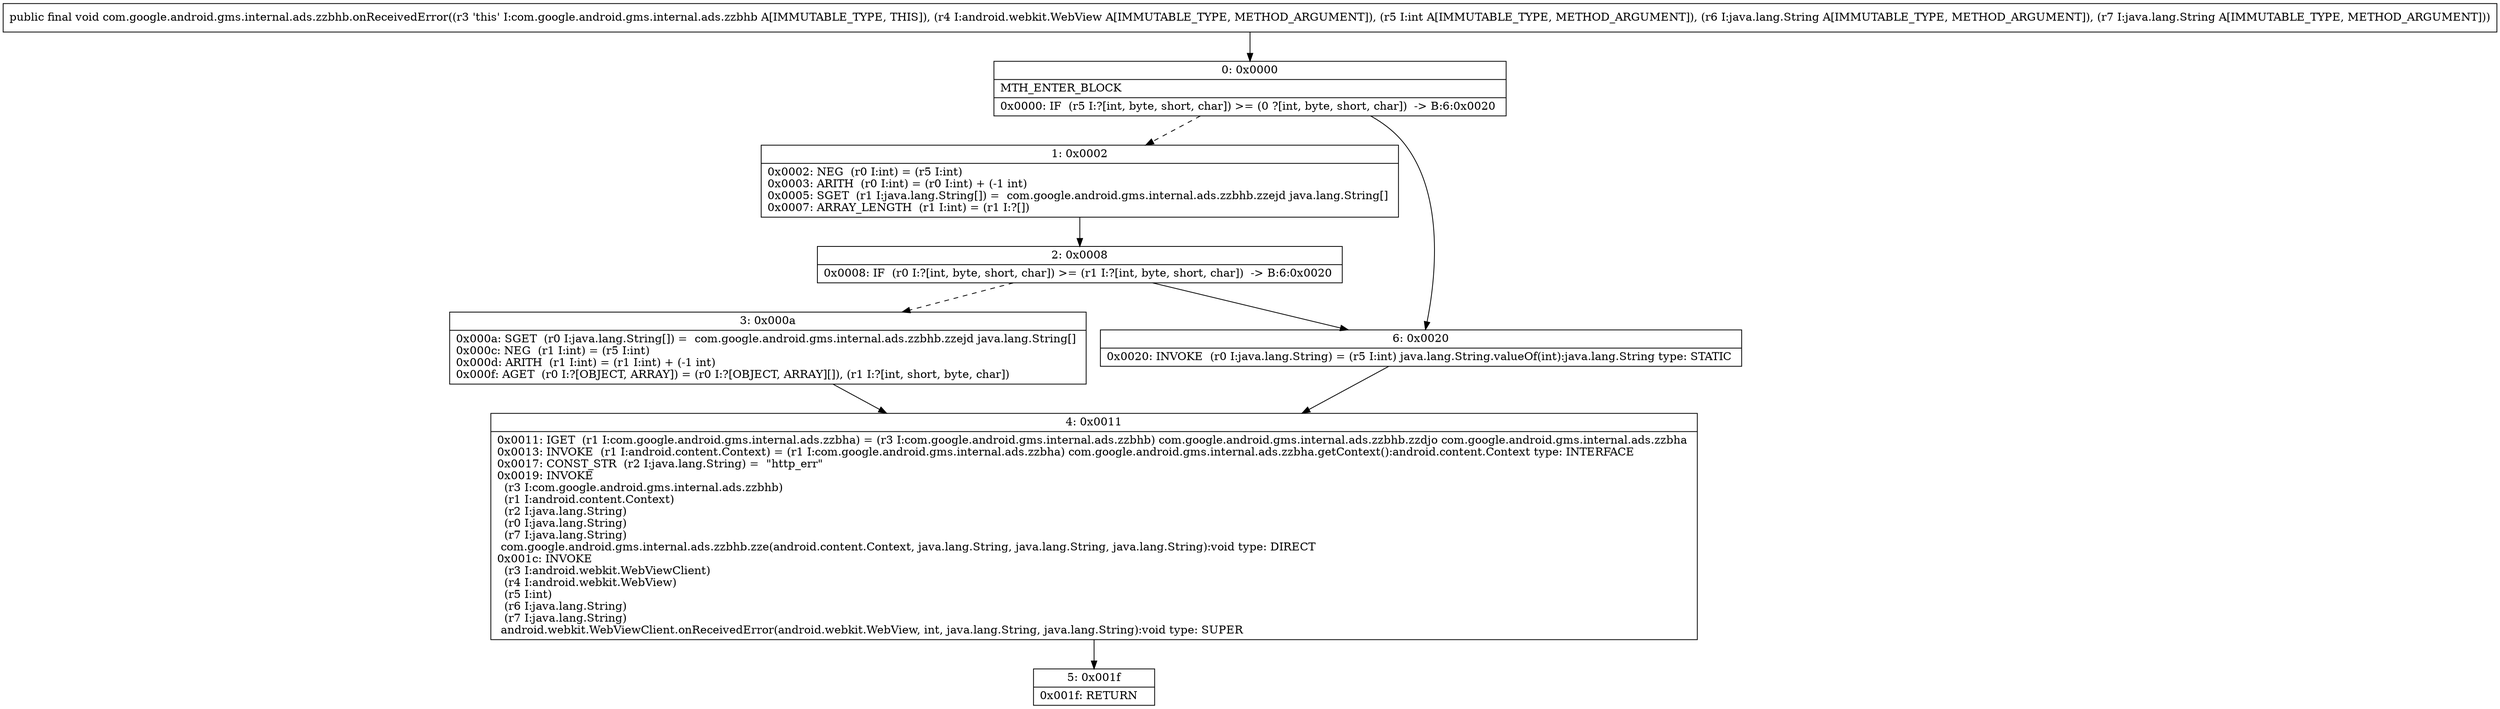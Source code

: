 digraph "CFG forcom.google.android.gms.internal.ads.zzbhb.onReceivedError(Landroid\/webkit\/WebView;ILjava\/lang\/String;Ljava\/lang\/String;)V" {
Node_0 [shape=record,label="{0\:\ 0x0000|MTH_ENTER_BLOCK\l|0x0000: IF  (r5 I:?[int, byte, short, char]) \>= (0 ?[int, byte, short, char])  \-\> B:6:0x0020 \l}"];
Node_1 [shape=record,label="{1\:\ 0x0002|0x0002: NEG  (r0 I:int) = (r5 I:int) \l0x0003: ARITH  (r0 I:int) = (r0 I:int) + (\-1 int) \l0x0005: SGET  (r1 I:java.lang.String[]) =  com.google.android.gms.internal.ads.zzbhb.zzejd java.lang.String[] \l0x0007: ARRAY_LENGTH  (r1 I:int) = (r1 I:?[]) \l}"];
Node_2 [shape=record,label="{2\:\ 0x0008|0x0008: IF  (r0 I:?[int, byte, short, char]) \>= (r1 I:?[int, byte, short, char])  \-\> B:6:0x0020 \l}"];
Node_3 [shape=record,label="{3\:\ 0x000a|0x000a: SGET  (r0 I:java.lang.String[]) =  com.google.android.gms.internal.ads.zzbhb.zzejd java.lang.String[] \l0x000c: NEG  (r1 I:int) = (r5 I:int) \l0x000d: ARITH  (r1 I:int) = (r1 I:int) + (\-1 int) \l0x000f: AGET  (r0 I:?[OBJECT, ARRAY]) = (r0 I:?[OBJECT, ARRAY][]), (r1 I:?[int, short, byte, char]) \l}"];
Node_4 [shape=record,label="{4\:\ 0x0011|0x0011: IGET  (r1 I:com.google.android.gms.internal.ads.zzbha) = (r3 I:com.google.android.gms.internal.ads.zzbhb) com.google.android.gms.internal.ads.zzbhb.zzdjo com.google.android.gms.internal.ads.zzbha \l0x0013: INVOKE  (r1 I:android.content.Context) = (r1 I:com.google.android.gms.internal.ads.zzbha) com.google.android.gms.internal.ads.zzbha.getContext():android.content.Context type: INTERFACE \l0x0017: CONST_STR  (r2 I:java.lang.String) =  \"http_err\" \l0x0019: INVOKE  \l  (r3 I:com.google.android.gms.internal.ads.zzbhb)\l  (r1 I:android.content.Context)\l  (r2 I:java.lang.String)\l  (r0 I:java.lang.String)\l  (r7 I:java.lang.String)\l com.google.android.gms.internal.ads.zzbhb.zze(android.content.Context, java.lang.String, java.lang.String, java.lang.String):void type: DIRECT \l0x001c: INVOKE  \l  (r3 I:android.webkit.WebViewClient)\l  (r4 I:android.webkit.WebView)\l  (r5 I:int)\l  (r6 I:java.lang.String)\l  (r7 I:java.lang.String)\l android.webkit.WebViewClient.onReceivedError(android.webkit.WebView, int, java.lang.String, java.lang.String):void type: SUPER \l}"];
Node_5 [shape=record,label="{5\:\ 0x001f|0x001f: RETURN   \l}"];
Node_6 [shape=record,label="{6\:\ 0x0020|0x0020: INVOKE  (r0 I:java.lang.String) = (r5 I:int) java.lang.String.valueOf(int):java.lang.String type: STATIC \l}"];
MethodNode[shape=record,label="{public final void com.google.android.gms.internal.ads.zzbhb.onReceivedError((r3 'this' I:com.google.android.gms.internal.ads.zzbhb A[IMMUTABLE_TYPE, THIS]), (r4 I:android.webkit.WebView A[IMMUTABLE_TYPE, METHOD_ARGUMENT]), (r5 I:int A[IMMUTABLE_TYPE, METHOD_ARGUMENT]), (r6 I:java.lang.String A[IMMUTABLE_TYPE, METHOD_ARGUMENT]), (r7 I:java.lang.String A[IMMUTABLE_TYPE, METHOD_ARGUMENT])) }"];
MethodNode -> Node_0;
Node_0 -> Node_1[style=dashed];
Node_0 -> Node_6;
Node_1 -> Node_2;
Node_2 -> Node_3[style=dashed];
Node_2 -> Node_6;
Node_3 -> Node_4;
Node_4 -> Node_5;
Node_6 -> Node_4;
}

